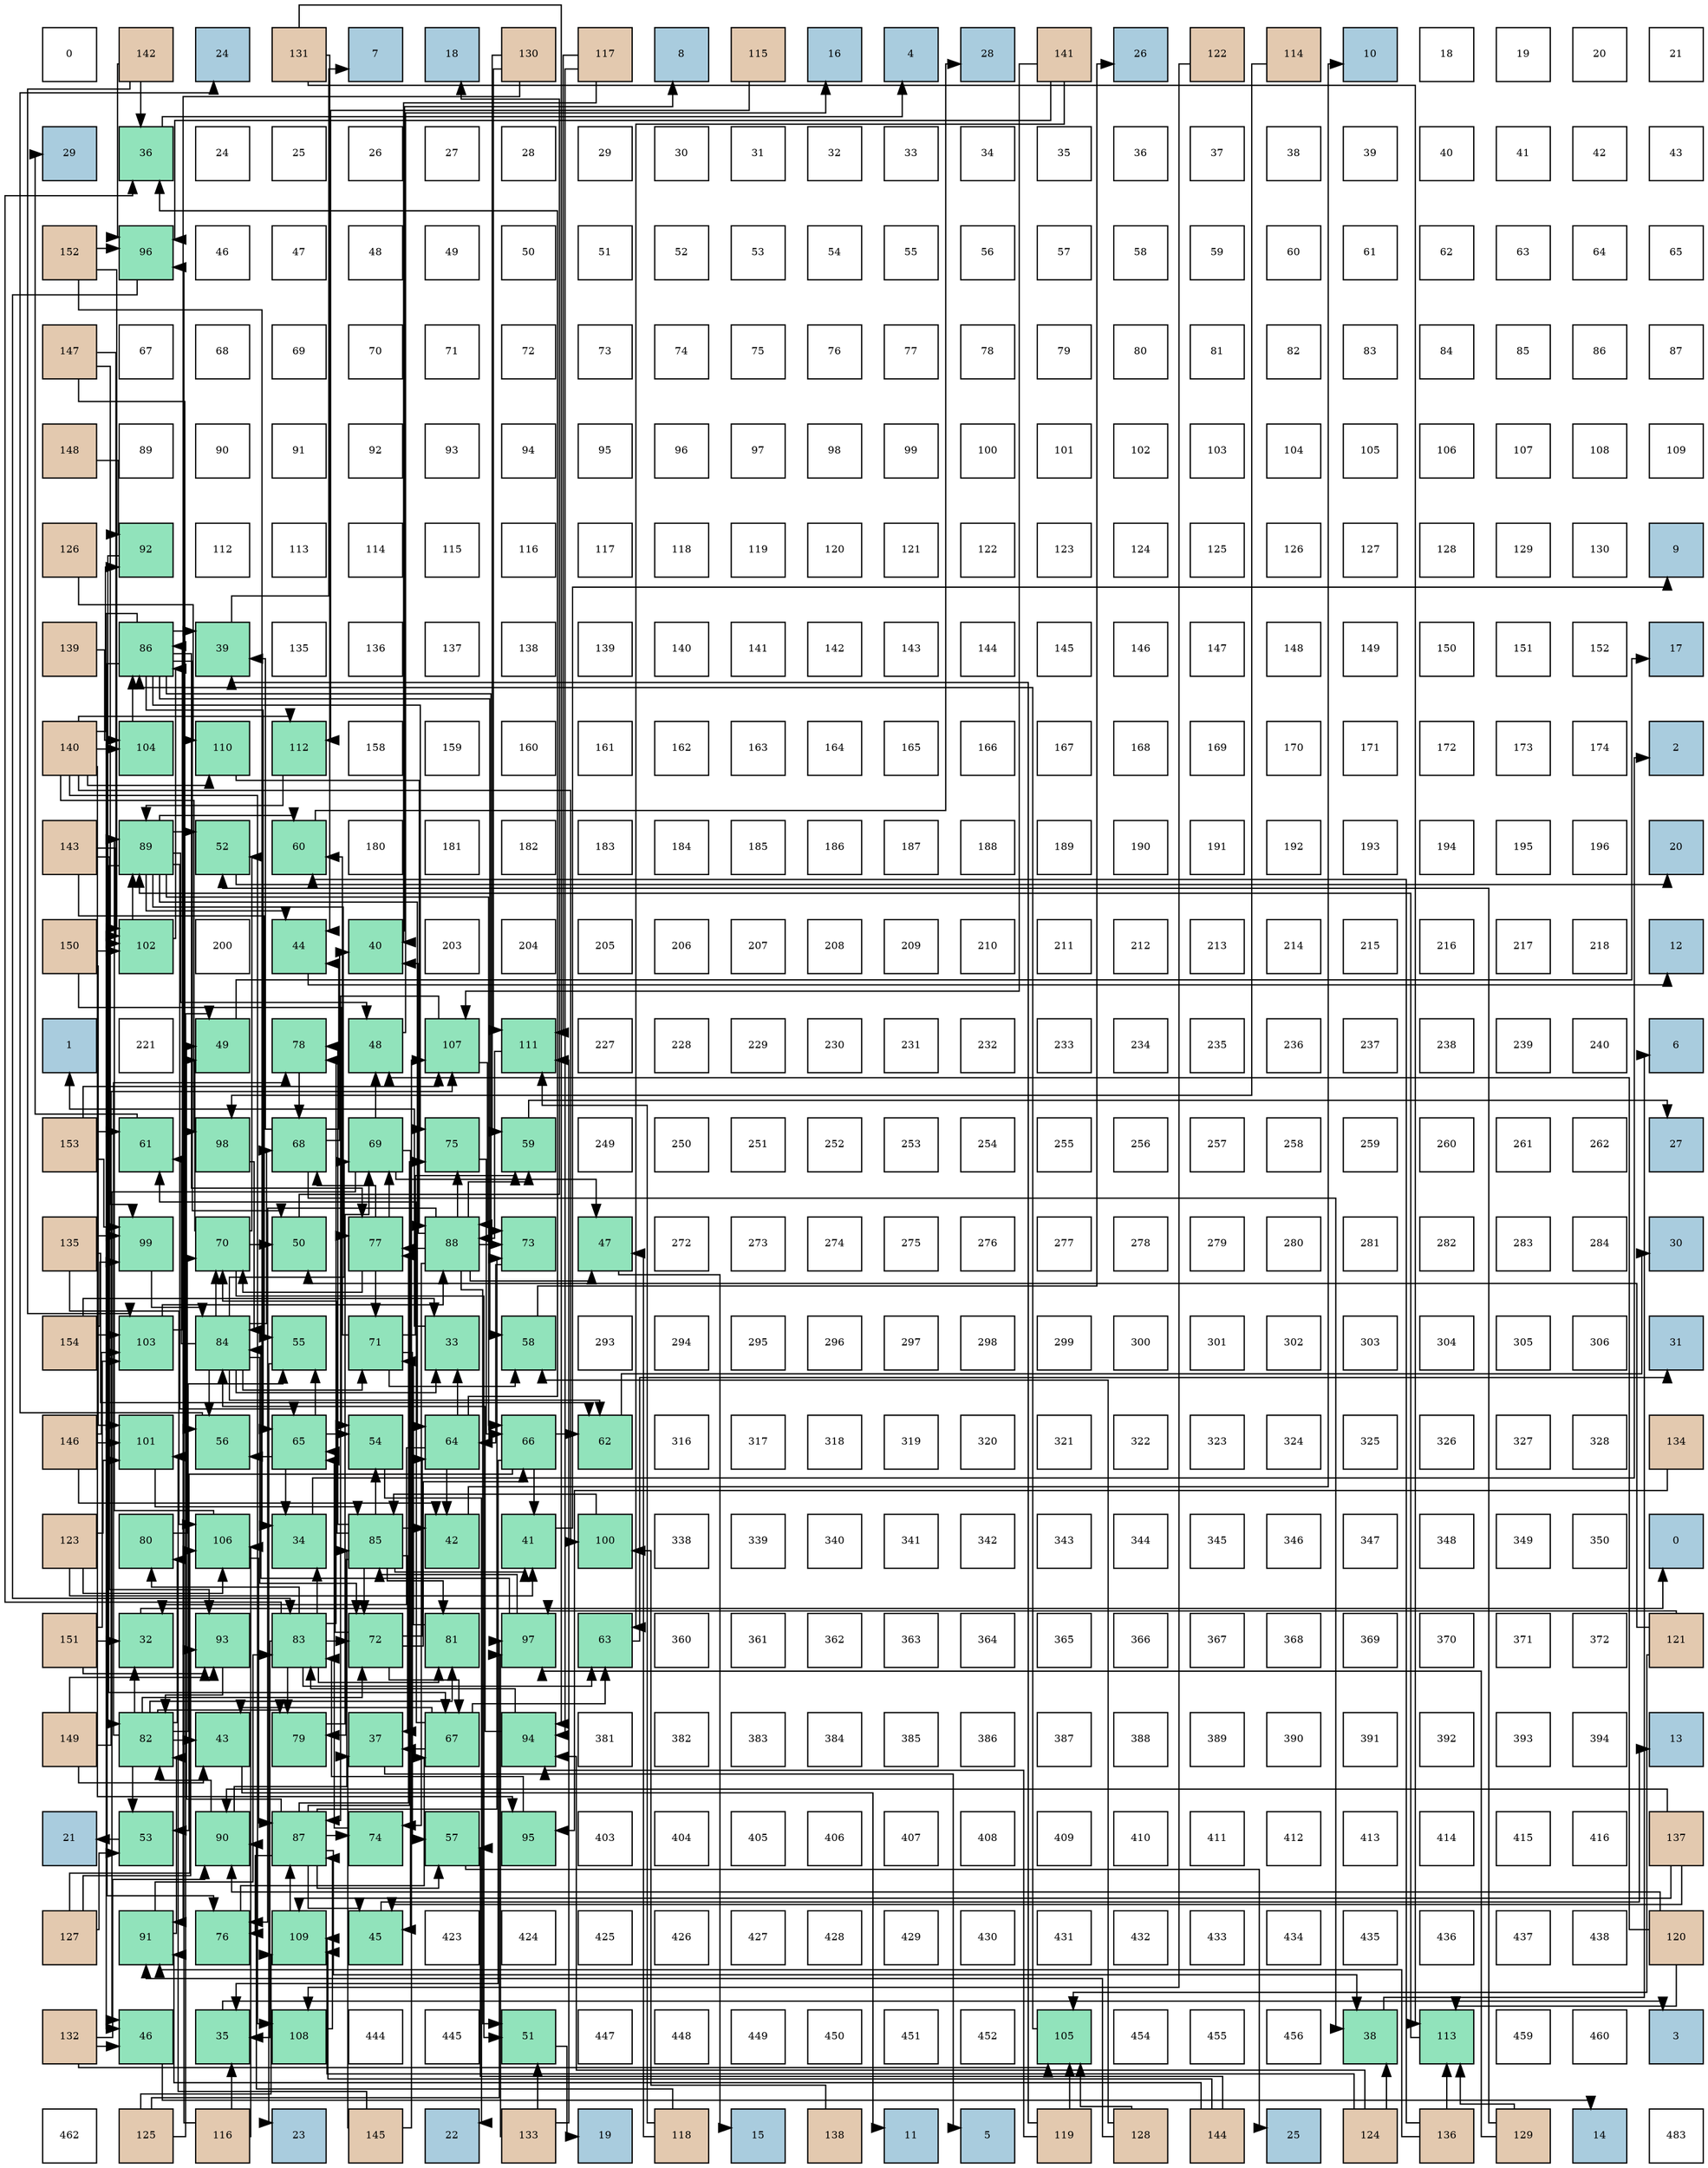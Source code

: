digraph layout{
 rankdir=TB;
 splines=ortho;
 node [style=filled shape=square fixedsize=true width=0.6];
0[label="0", fontsize=8, fillcolor="#ffffff"];
1[label="142", fontsize=8, fillcolor="#e3c9af"];
2[label="24", fontsize=8, fillcolor="#a9ccde"];
3[label="131", fontsize=8, fillcolor="#e3c9af"];
4[label="7", fontsize=8, fillcolor="#a9ccde"];
5[label="18", fontsize=8, fillcolor="#a9ccde"];
6[label="130", fontsize=8, fillcolor="#e3c9af"];
7[label="117", fontsize=8, fillcolor="#e3c9af"];
8[label="8", fontsize=8, fillcolor="#a9ccde"];
9[label="115", fontsize=8, fillcolor="#e3c9af"];
10[label="16", fontsize=8, fillcolor="#a9ccde"];
11[label="4", fontsize=8, fillcolor="#a9ccde"];
12[label="28", fontsize=8, fillcolor="#a9ccde"];
13[label="141", fontsize=8, fillcolor="#e3c9af"];
14[label="26", fontsize=8, fillcolor="#a9ccde"];
15[label="122", fontsize=8, fillcolor="#e3c9af"];
16[label="114", fontsize=8, fillcolor="#e3c9af"];
17[label="10", fontsize=8, fillcolor="#a9ccde"];
18[label="18", fontsize=8, fillcolor="#ffffff"];
19[label="19", fontsize=8, fillcolor="#ffffff"];
20[label="20", fontsize=8, fillcolor="#ffffff"];
21[label="21", fontsize=8, fillcolor="#ffffff"];
22[label="29", fontsize=8, fillcolor="#a9ccde"];
23[label="36", fontsize=8, fillcolor="#91e3bb"];
24[label="24", fontsize=8, fillcolor="#ffffff"];
25[label="25", fontsize=8, fillcolor="#ffffff"];
26[label="26", fontsize=8, fillcolor="#ffffff"];
27[label="27", fontsize=8, fillcolor="#ffffff"];
28[label="28", fontsize=8, fillcolor="#ffffff"];
29[label="29", fontsize=8, fillcolor="#ffffff"];
30[label="30", fontsize=8, fillcolor="#ffffff"];
31[label="31", fontsize=8, fillcolor="#ffffff"];
32[label="32", fontsize=8, fillcolor="#ffffff"];
33[label="33", fontsize=8, fillcolor="#ffffff"];
34[label="34", fontsize=8, fillcolor="#ffffff"];
35[label="35", fontsize=8, fillcolor="#ffffff"];
36[label="36", fontsize=8, fillcolor="#ffffff"];
37[label="37", fontsize=8, fillcolor="#ffffff"];
38[label="38", fontsize=8, fillcolor="#ffffff"];
39[label="39", fontsize=8, fillcolor="#ffffff"];
40[label="40", fontsize=8, fillcolor="#ffffff"];
41[label="41", fontsize=8, fillcolor="#ffffff"];
42[label="42", fontsize=8, fillcolor="#ffffff"];
43[label="43", fontsize=8, fillcolor="#ffffff"];
44[label="152", fontsize=8, fillcolor="#e3c9af"];
45[label="96", fontsize=8, fillcolor="#91e3bb"];
46[label="46", fontsize=8, fillcolor="#ffffff"];
47[label="47", fontsize=8, fillcolor="#ffffff"];
48[label="48", fontsize=8, fillcolor="#ffffff"];
49[label="49", fontsize=8, fillcolor="#ffffff"];
50[label="50", fontsize=8, fillcolor="#ffffff"];
51[label="51", fontsize=8, fillcolor="#ffffff"];
52[label="52", fontsize=8, fillcolor="#ffffff"];
53[label="53", fontsize=8, fillcolor="#ffffff"];
54[label="54", fontsize=8, fillcolor="#ffffff"];
55[label="55", fontsize=8, fillcolor="#ffffff"];
56[label="56", fontsize=8, fillcolor="#ffffff"];
57[label="57", fontsize=8, fillcolor="#ffffff"];
58[label="58", fontsize=8, fillcolor="#ffffff"];
59[label="59", fontsize=8, fillcolor="#ffffff"];
60[label="60", fontsize=8, fillcolor="#ffffff"];
61[label="61", fontsize=8, fillcolor="#ffffff"];
62[label="62", fontsize=8, fillcolor="#ffffff"];
63[label="63", fontsize=8, fillcolor="#ffffff"];
64[label="64", fontsize=8, fillcolor="#ffffff"];
65[label="65", fontsize=8, fillcolor="#ffffff"];
66[label="147", fontsize=8, fillcolor="#e3c9af"];
67[label="67", fontsize=8, fillcolor="#ffffff"];
68[label="68", fontsize=8, fillcolor="#ffffff"];
69[label="69", fontsize=8, fillcolor="#ffffff"];
70[label="70", fontsize=8, fillcolor="#ffffff"];
71[label="71", fontsize=8, fillcolor="#ffffff"];
72[label="72", fontsize=8, fillcolor="#ffffff"];
73[label="73", fontsize=8, fillcolor="#ffffff"];
74[label="74", fontsize=8, fillcolor="#ffffff"];
75[label="75", fontsize=8, fillcolor="#ffffff"];
76[label="76", fontsize=8, fillcolor="#ffffff"];
77[label="77", fontsize=8, fillcolor="#ffffff"];
78[label="78", fontsize=8, fillcolor="#ffffff"];
79[label="79", fontsize=8, fillcolor="#ffffff"];
80[label="80", fontsize=8, fillcolor="#ffffff"];
81[label="81", fontsize=8, fillcolor="#ffffff"];
82[label="82", fontsize=8, fillcolor="#ffffff"];
83[label="83", fontsize=8, fillcolor="#ffffff"];
84[label="84", fontsize=8, fillcolor="#ffffff"];
85[label="85", fontsize=8, fillcolor="#ffffff"];
86[label="86", fontsize=8, fillcolor="#ffffff"];
87[label="87", fontsize=8, fillcolor="#ffffff"];
88[label="148", fontsize=8, fillcolor="#e3c9af"];
89[label="89", fontsize=8, fillcolor="#ffffff"];
90[label="90", fontsize=8, fillcolor="#ffffff"];
91[label="91", fontsize=8, fillcolor="#ffffff"];
92[label="92", fontsize=8, fillcolor="#ffffff"];
93[label="93", fontsize=8, fillcolor="#ffffff"];
94[label="94", fontsize=8, fillcolor="#ffffff"];
95[label="95", fontsize=8, fillcolor="#ffffff"];
96[label="96", fontsize=8, fillcolor="#ffffff"];
97[label="97", fontsize=8, fillcolor="#ffffff"];
98[label="98", fontsize=8, fillcolor="#ffffff"];
99[label="99", fontsize=8, fillcolor="#ffffff"];
100[label="100", fontsize=8, fillcolor="#ffffff"];
101[label="101", fontsize=8, fillcolor="#ffffff"];
102[label="102", fontsize=8, fillcolor="#ffffff"];
103[label="103", fontsize=8, fillcolor="#ffffff"];
104[label="104", fontsize=8, fillcolor="#ffffff"];
105[label="105", fontsize=8, fillcolor="#ffffff"];
106[label="106", fontsize=8, fillcolor="#ffffff"];
107[label="107", fontsize=8, fillcolor="#ffffff"];
108[label="108", fontsize=8, fillcolor="#ffffff"];
109[label="109", fontsize=8, fillcolor="#ffffff"];
110[label="126", fontsize=8, fillcolor="#e3c9af"];
111[label="92", fontsize=8, fillcolor="#91e3bb"];
112[label="112", fontsize=8, fillcolor="#ffffff"];
113[label="113", fontsize=8, fillcolor="#ffffff"];
114[label="114", fontsize=8, fillcolor="#ffffff"];
115[label="115", fontsize=8, fillcolor="#ffffff"];
116[label="116", fontsize=8, fillcolor="#ffffff"];
117[label="117", fontsize=8, fillcolor="#ffffff"];
118[label="118", fontsize=8, fillcolor="#ffffff"];
119[label="119", fontsize=8, fillcolor="#ffffff"];
120[label="120", fontsize=8, fillcolor="#ffffff"];
121[label="121", fontsize=8, fillcolor="#ffffff"];
122[label="122", fontsize=8, fillcolor="#ffffff"];
123[label="123", fontsize=8, fillcolor="#ffffff"];
124[label="124", fontsize=8, fillcolor="#ffffff"];
125[label="125", fontsize=8, fillcolor="#ffffff"];
126[label="126", fontsize=8, fillcolor="#ffffff"];
127[label="127", fontsize=8, fillcolor="#ffffff"];
128[label="128", fontsize=8, fillcolor="#ffffff"];
129[label="129", fontsize=8, fillcolor="#ffffff"];
130[label="130", fontsize=8, fillcolor="#ffffff"];
131[label="9", fontsize=8, fillcolor="#a9ccde"];
132[label="139", fontsize=8, fillcolor="#e3c9af"];
133[label="86", fontsize=8, fillcolor="#91e3bb"];
134[label="39", fontsize=8, fillcolor="#91e3bb"];
135[label="135", fontsize=8, fillcolor="#ffffff"];
136[label="136", fontsize=8, fillcolor="#ffffff"];
137[label="137", fontsize=8, fillcolor="#ffffff"];
138[label="138", fontsize=8, fillcolor="#ffffff"];
139[label="139", fontsize=8, fillcolor="#ffffff"];
140[label="140", fontsize=8, fillcolor="#ffffff"];
141[label="141", fontsize=8, fillcolor="#ffffff"];
142[label="142", fontsize=8, fillcolor="#ffffff"];
143[label="143", fontsize=8, fillcolor="#ffffff"];
144[label="144", fontsize=8, fillcolor="#ffffff"];
145[label="145", fontsize=8, fillcolor="#ffffff"];
146[label="146", fontsize=8, fillcolor="#ffffff"];
147[label="147", fontsize=8, fillcolor="#ffffff"];
148[label="148", fontsize=8, fillcolor="#ffffff"];
149[label="149", fontsize=8, fillcolor="#ffffff"];
150[label="150", fontsize=8, fillcolor="#ffffff"];
151[label="151", fontsize=8, fillcolor="#ffffff"];
152[label="152", fontsize=8, fillcolor="#ffffff"];
153[label="17", fontsize=8, fillcolor="#a9ccde"];
154[label="140", fontsize=8, fillcolor="#e3c9af"];
155[label="104", fontsize=8, fillcolor="#91e3bb"];
156[label="110", fontsize=8, fillcolor="#91e3bb"];
157[label="112", fontsize=8, fillcolor="#91e3bb"];
158[label="158", fontsize=8, fillcolor="#ffffff"];
159[label="159", fontsize=8, fillcolor="#ffffff"];
160[label="160", fontsize=8, fillcolor="#ffffff"];
161[label="161", fontsize=8, fillcolor="#ffffff"];
162[label="162", fontsize=8, fillcolor="#ffffff"];
163[label="163", fontsize=8, fillcolor="#ffffff"];
164[label="164", fontsize=8, fillcolor="#ffffff"];
165[label="165", fontsize=8, fillcolor="#ffffff"];
166[label="166", fontsize=8, fillcolor="#ffffff"];
167[label="167", fontsize=8, fillcolor="#ffffff"];
168[label="168", fontsize=8, fillcolor="#ffffff"];
169[label="169", fontsize=8, fillcolor="#ffffff"];
170[label="170", fontsize=8, fillcolor="#ffffff"];
171[label="171", fontsize=8, fillcolor="#ffffff"];
172[label="172", fontsize=8, fillcolor="#ffffff"];
173[label="173", fontsize=8, fillcolor="#ffffff"];
174[label="174", fontsize=8, fillcolor="#ffffff"];
175[label="2", fontsize=8, fillcolor="#a9ccde"];
176[label="143", fontsize=8, fillcolor="#e3c9af"];
177[label="89", fontsize=8, fillcolor="#91e3bb"];
178[label="52", fontsize=8, fillcolor="#91e3bb"];
179[label="60", fontsize=8, fillcolor="#91e3bb"];
180[label="180", fontsize=8, fillcolor="#ffffff"];
181[label="181", fontsize=8, fillcolor="#ffffff"];
182[label="182", fontsize=8, fillcolor="#ffffff"];
183[label="183", fontsize=8, fillcolor="#ffffff"];
184[label="184", fontsize=8, fillcolor="#ffffff"];
185[label="185", fontsize=8, fillcolor="#ffffff"];
186[label="186", fontsize=8, fillcolor="#ffffff"];
187[label="187", fontsize=8, fillcolor="#ffffff"];
188[label="188", fontsize=8, fillcolor="#ffffff"];
189[label="189", fontsize=8, fillcolor="#ffffff"];
190[label="190", fontsize=8, fillcolor="#ffffff"];
191[label="191", fontsize=8, fillcolor="#ffffff"];
192[label="192", fontsize=8, fillcolor="#ffffff"];
193[label="193", fontsize=8, fillcolor="#ffffff"];
194[label="194", fontsize=8, fillcolor="#ffffff"];
195[label="195", fontsize=8, fillcolor="#ffffff"];
196[label="196", fontsize=8, fillcolor="#ffffff"];
197[label="20", fontsize=8, fillcolor="#a9ccde"];
198[label="150", fontsize=8, fillcolor="#e3c9af"];
199[label="102", fontsize=8, fillcolor="#91e3bb"];
200[label="200", fontsize=8, fillcolor="#ffffff"];
201[label="44", fontsize=8, fillcolor="#91e3bb"];
202[label="40", fontsize=8, fillcolor="#91e3bb"];
203[label="203", fontsize=8, fillcolor="#ffffff"];
204[label="204", fontsize=8, fillcolor="#ffffff"];
205[label="205", fontsize=8, fillcolor="#ffffff"];
206[label="206", fontsize=8, fillcolor="#ffffff"];
207[label="207", fontsize=8, fillcolor="#ffffff"];
208[label="208", fontsize=8, fillcolor="#ffffff"];
209[label="209", fontsize=8, fillcolor="#ffffff"];
210[label="210", fontsize=8, fillcolor="#ffffff"];
211[label="211", fontsize=8, fillcolor="#ffffff"];
212[label="212", fontsize=8, fillcolor="#ffffff"];
213[label="213", fontsize=8, fillcolor="#ffffff"];
214[label="214", fontsize=8, fillcolor="#ffffff"];
215[label="215", fontsize=8, fillcolor="#ffffff"];
216[label="216", fontsize=8, fillcolor="#ffffff"];
217[label="217", fontsize=8, fillcolor="#ffffff"];
218[label="218", fontsize=8, fillcolor="#ffffff"];
219[label="12", fontsize=8, fillcolor="#a9ccde"];
220[label="1", fontsize=8, fillcolor="#a9ccde"];
221[label="221", fontsize=8, fillcolor="#ffffff"];
222[label="49", fontsize=8, fillcolor="#91e3bb"];
223[label="78", fontsize=8, fillcolor="#91e3bb"];
224[label="48", fontsize=8, fillcolor="#91e3bb"];
225[label="107", fontsize=8, fillcolor="#91e3bb"];
226[label="111", fontsize=8, fillcolor="#91e3bb"];
227[label="227", fontsize=8, fillcolor="#ffffff"];
228[label="228", fontsize=8, fillcolor="#ffffff"];
229[label="229", fontsize=8, fillcolor="#ffffff"];
230[label="230", fontsize=8, fillcolor="#ffffff"];
231[label="231", fontsize=8, fillcolor="#ffffff"];
232[label="232", fontsize=8, fillcolor="#ffffff"];
233[label="233", fontsize=8, fillcolor="#ffffff"];
234[label="234", fontsize=8, fillcolor="#ffffff"];
235[label="235", fontsize=8, fillcolor="#ffffff"];
236[label="236", fontsize=8, fillcolor="#ffffff"];
237[label="237", fontsize=8, fillcolor="#ffffff"];
238[label="238", fontsize=8, fillcolor="#ffffff"];
239[label="239", fontsize=8, fillcolor="#ffffff"];
240[label="240", fontsize=8, fillcolor="#ffffff"];
241[label="6", fontsize=8, fillcolor="#a9ccde"];
242[label="153", fontsize=8, fillcolor="#e3c9af"];
243[label="61", fontsize=8, fillcolor="#91e3bb"];
244[label="98", fontsize=8, fillcolor="#91e3bb"];
245[label="68", fontsize=8, fillcolor="#91e3bb"];
246[label="69", fontsize=8, fillcolor="#91e3bb"];
247[label="75", fontsize=8, fillcolor="#91e3bb"];
248[label="59", fontsize=8, fillcolor="#91e3bb"];
249[label="249", fontsize=8, fillcolor="#ffffff"];
250[label="250", fontsize=8, fillcolor="#ffffff"];
251[label="251", fontsize=8, fillcolor="#ffffff"];
252[label="252", fontsize=8, fillcolor="#ffffff"];
253[label="253", fontsize=8, fillcolor="#ffffff"];
254[label="254", fontsize=8, fillcolor="#ffffff"];
255[label="255", fontsize=8, fillcolor="#ffffff"];
256[label="256", fontsize=8, fillcolor="#ffffff"];
257[label="257", fontsize=8, fillcolor="#ffffff"];
258[label="258", fontsize=8, fillcolor="#ffffff"];
259[label="259", fontsize=8, fillcolor="#ffffff"];
260[label="260", fontsize=8, fillcolor="#ffffff"];
261[label="261", fontsize=8, fillcolor="#ffffff"];
262[label="262", fontsize=8, fillcolor="#ffffff"];
263[label="27", fontsize=8, fillcolor="#a9ccde"];
264[label="135", fontsize=8, fillcolor="#e3c9af"];
265[label="99", fontsize=8, fillcolor="#91e3bb"];
266[label="70", fontsize=8, fillcolor="#91e3bb"];
267[label="50", fontsize=8, fillcolor="#91e3bb"];
268[label="77", fontsize=8, fillcolor="#91e3bb"];
269[label="88", fontsize=8, fillcolor="#91e3bb"];
270[label="73", fontsize=8, fillcolor="#91e3bb"];
271[label="47", fontsize=8, fillcolor="#91e3bb"];
272[label="272", fontsize=8, fillcolor="#ffffff"];
273[label="273", fontsize=8, fillcolor="#ffffff"];
274[label="274", fontsize=8, fillcolor="#ffffff"];
275[label="275", fontsize=8, fillcolor="#ffffff"];
276[label="276", fontsize=8, fillcolor="#ffffff"];
277[label="277", fontsize=8, fillcolor="#ffffff"];
278[label="278", fontsize=8, fillcolor="#ffffff"];
279[label="279", fontsize=8, fillcolor="#ffffff"];
280[label="280", fontsize=8, fillcolor="#ffffff"];
281[label="281", fontsize=8, fillcolor="#ffffff"];
282[label="282", fontsize=8, fillcolor="#ffffff"];
283[label="283", fontsize=8, fillcolor="#ffffff"];
284[label="284", fontsize=8, fillcolor="#ffffff"];
285[label="30", fontsize=8, fillcolor="#a9ccde"];
286[label="154", fontsize=8, fillcolor="#e3c9af"];
287[label="103", fontsize=8, fillcolor="#91e3bb"];
288[label="84", fontsize=8, fillcolor="#91e3bb"];
289[label="55", fontsize=8, fillcolor="#91e3bb"];
290[label="71", fontsize=8, fillcolor="#91e3bb"];
291[label="33", fontsize=8, fillcolor="#91e3bb"];
292[label="58", fontsize=8, fillcolor="#91e3bb"];
293[label="293", fontsize=8, fillcolor="#ffffff"];
294[label="294", fontsize=8, fillcolor="#ffffff"];
295[label="295", fontsize=8, fillcolor="#ffffff"];
296[label="296", fontsize=8, fillcolor="#ffffff"];
297[label="297", fontsize=8, fillcolor="#ffffff"];
298[label="298", fontsize=8, fillcolor="#ffffff"];
299[label="299", fontsize=8, fillcolor="#ffffff"];
300[label="300", fontsize=8, fillcolor="#ffffff"];
301[label="301", fontsize=8, fillcolor="#ffffff"];
302[label="302", fontsize=8, fillcolor="#ffffff"];
303[label="303", fontsize=8, fillcolor="#ffffff"];
304[label="304", fontsize=8, fillcolor="#ffffff"];
305[label="305", fontsize=8, fillcolor="#ffffff"];
306[label="306", fontsize=8, fillcolor="#ffffff"];
307[label="31", fontsize=8, fillcolor="#a9ccde"];
308[label="146", fontsize=8, fillcolor="#e3c9af"];
309[label="101", fontsize=8, fillcolor="#91e3bb"];
310[label="56", fontsize=8, fillcolor="#91e3bb"];
311[label="65", fontsize=8, fillcolor="#91e3bb"];
312[label="54", fontsize=8, fillcolor="#91e3bb"];
313[label="64", fontsize=8, fillcolor="#91e3bb"];
314[label="66", fontsize=8, fillcolor="#91e3bb"];
315[label="62", fontsize=8, fillcolor="#91e3bb"];
316[label="316", fontsize=8, fillcolor="#ffffff"];
317[label="317", fontsize=8, fillcolor="#ffffff"];
318[label="318", fontsize=8, fillcolor="#ffffff"];
319[label="319", fontsize=8, fillcolor="#ffffff"];
320[label="320", fontsize=8, fillcolor="#ffffff"];
321[label="321", fontsize=8, fillcolor="#ffffff"];
322[label="322", fontsize=8, fillcolor="#ffffff"];
323[label="323", fontsize=8, fillcolor="#ffffff"];
324[label="324", fontsize=8, fillcolor="#ffffff"];
325[label="325", fontsize=8, fillcolor="#ffffff"];
326[label="326", fontsize=8, fillcolor="#ffffff"];
327[label="327", fontsize=8, fillcolor="#ffffff"];
328[label="328", fontsize=8, fillcolor="#ffffff"];
329[label="134", fontsize=8, fillcolor="#e3c9af"];
330[label="123", fontsize=8, fillcolor="#e3c9af"];
331[label="80", fontsize=8, fillcolor="#91e3bb"];
332[label="106", fontsize=8, fillcolor="#91e3bb"];
333[label="34", fontsize=8, fillcolor="#91e3bb"];
334[label="85", fontsize=8, fillcolor="#91e3bb"];
335[label="42", fontsize=8, fillcolor="#91e3bb"];
336[label="41", fontsize=8, fillcolor="#91e3bb"];
337[label="100", fontsize=8, fillcolor="#91e3bb"];
338[label="338", fontsize=8, fillcolor="#ffffff"];
339[label="339", fontsize=8, fillcolor="#ffffff"];
340[label="340", fontsize=8, fillcolor="#ffffff"];
341[label="341", fontsize=8, fillcolor="#ffffff"];
342[label="342", fontsize=8, fillcolor="#ffffff"];
343[label="343", fontsize=8, fillcolor="#ffffff"];
344[label="344", fontsize=8, fillcolor="#ffffff"];
345[label="345", fontsize=8, fillcolor="#ffffff"];
346[label="346", fontsize=8, fillcolor="#ffffff"];
347[label="347", fontsize=8, fillcolor="#ffffff"];
348[label="348", fontsize=8, fillcolor="#ffffff"];
349[label="349", fontsize=8, fillcolor="#ffffff"];
350[label="350", fontsize=8, fillcolor="#ffffff"];
351[label="0", fontsize=8, fillcolor="#a9ccde"];
352[label="151", fontsize=8, fillcolor="#e3c9af"];
353[label="32", fontsize=8, fillcolor="#91e3bb"];
354[label="93", fontsize=8, fillcolor="#91e3bb"];
355[label="83", fontsize=8, fillcolor="#91e3bb"];
356[label="72", fontsize=8, fillcolor="#91e3bb"];
357[label="81", fontsize=8, fillcolor="#91e3bb"];
358[label="97", fontsize=8, fillcolor="#91e3bb"];
359[label="63", fontsize=8, fillcolor="#91e3bb"];
360[label="360", fontsize=8, fillcolor="#ffffff"];
361[label="361", fontsize=8, fillcolor="#ffffff"];
362[label="362", fontsize=8, fillcolor="#ffffff"];
363[label="363", fontsize=8, fillcolor="#ffffff"];
364[label="364", fontsize=8, fillcolor="#ffffff"];
365[label="365", fontsize=8, fillcolor="#ffffff"];
366[label="366", fontsize=8, fillcolor="#ffffff"];
367[label="367", fontsize=8, fillcolor="#ffffff"];
368[label="368", fontsize=8, fillcolor="#ffffff"];
369[label="369", fontsize=8, fillcolor="#ffffff"];
370[label="370", fontsize=8, fillcolor="#ffffff"];
371[label="371", fontsize=8, fillcolor="#ffffff"];
372[label="372", fontsize=8, fillcolor="#ffffff"];
373[label="121", fontsize=8, fillcolor="#e3c9af"];
374[label="149", fontsize=8, fillcolor="#e3c9af"];
375[label="82", fontsize=8, fillcolor="#91e3bb"];
376[label="43", fontsize=8, fillcolor="#91e3bb"];
377[label="79", fontsize=8, fillcolor="#91e3bb"];
378[label="37", fontsize=8, fillcolor="#91e3bb"];
379[label="67", fontsize=8, fillcolor="#91e3bb"];
380[label="94", fontsize=8, fillcolor="#91e3bb"];
381[label="381", fontsize=8, fillcolor="#ffffff"];
382[label="382", fontsize=8, fillcolor="#ffffff"];
383[label="383", fontsize=8, fillcolor="#ffffff"];
384[label="384", fontsize=8, fillcolor="#ffffff"];
385[label="385", fontsize=8, fillcolor="#ffffff"];
386[label="386", fontsize=8, fillcolor="#ffffff"];
387[label="387", fontsize=8, fillcolor="#ffffff"];
388[label="388", fontsize=8, fillcolor="#ffffff"];
389[label="389", fontsize=8, fillcolor="#ffffff"];
390[label="390", fontsize=8, fillcolor="#ffffff"];
391[label="391", fontsize=8, fillcolor="#ffffff"];
392[label="392", fontsize=8, fillcolor="#ffffff"];
393[label="393", fontsize=8, fillcolor="#ffffff"];
394[label="394", fontsize=8, fillcolor="#ffffff"];
395[label="13", fontsize=8, fillcolor="#a9ccde"];
396[label="21", fontsize=8, fillcolor="#a9ccde"];
397[label="53", fontsize=8, fillcolor="#91e3bb"];
398[label="90", fontsize=8, fillcolor="#91e3bb"];
399[label="87", fontsize=8, fillcolor="#91e3bb"];
400[label="74", fontsize=8, fillcolor="#91e3bb"];
401[label="57", fontsize=8, fillcolor="#91e3bb"];
402[label="95", fontsize=8, fillcolor="#91e3bb"];
403[label="403", fontsize=8, fillcolor="#ffffff"];
404[label="404", fontsize=8, fillcolor="#ffffff"];
405[label="405", fontsize=8, fillcolor="#ffffff"];
406[label="406", fontsize=8, fillcolor="#ffffff"];
407[label="407", fontsize=8, fillcolor="#ffffff"];
408[label="408", fontsize=8, fillcolor="#ffffff"];
409[label="409", fontsize=8, fillcolor="#ffffff"];
410[label="410", fontsize=8, fillcolor="#ffffff"];
411[label="411", fontsize=8, fillcolor="#ffffff"];
412[label="412", fontsize=8, fillcolor="#ffffff"];
413[label="413", fontsize=8, fillcolor="#ffffff"];
414[label="414", fontsize=8, fillcolor="#ffffff"];
415[label="415", fontsize=8, fillcolor="#ffffff"];
416[label="416", fontsize=8, fillcolor="#ffffff"];
417[label="137", fontsize=8, fillcolor="#e3c9af"];
418[label="127", fontsize=8, fillcolor="#e3c9af"];
419[label="91", fontsize=8, fillcolor="#91e3bb"];
420[label="76", fontsize=8, fillcolor="#91e3bb"];
421[label="109", fontsize=8, fillcolor="#91e3bb"];
422[label="45", fontsize=8, fillcolor="#91e3bb"];
423[label="423", fontsize=8, fillcolor="#ffffff"];
424[label="424", fontsize=8, fillcolor="#ffffff"];
425[label="425", fontsize=8, fillcolor="#ffffff"];
426[label="426", fontsize=8, fillcolor="#ffffff"];
427[label="427", fontsize=8, fillcolor="#ffffff"];
428[label="428", fontsize=8, fillcolor="#ffffff"];
429[label="429", fontsize=8, fillcolor="#ffffff"];
430[label="430", fontsize=8, fillcolor="#ffffff"];
431[label="431", fontsize=8, fillcolor="#ffffff"];
432[label="432", fontsize=8, fillcolor="#ffffff"];
433[label="433", fontsize=8, fillcolor="#ffffff"];
434[label="434", fontsize=8, fillcolor="#ffffff"];
435[label="435", fontsize=8, fillcolor="#ffffff"];
436[label="436", fontsize=8, fillcolor="#ffffff"];
437[label="437", fontsize=8, fillcolor="#ffffff"];
438[label="438", fontsize=8, fillcolor="#ffffff"];
439[label="120", fontsize=8, fillcolor="#e3c9af"];
440[label="132", fontsize=8, fillcolor="#e3c9af"];
441[label="46", fontsize=8, fillcolor="#91e3bb"];
442[label="35", fontsize=8, fillcolor="#91e3bb"];
443[label="108", fontsize=8, fillcolor="#91e3bb"];
444[label="444", fontsize=8, fillcolor="#ffffff"];
445[label="445", fontsize=8, fillcolor="#ffffff"];
446[label="51", fontsize=8, fillcolor="#91e3bb"];
447[label="447", fontsize=8, fillcolor="#ffffff"];
448[label="448", fontsize=8, fillcolor="#ffffff"];
449[label="449", fontsize=8, fillcolor="#ffffff"];
450[label="450", fontsize=8, fillcolor="#ffffff"];
451[label="451", fontsize=8, fillcolor="#ffffff"];
452[label="452", fontsize=8, fillcolor="#ffffff"];
453[label="105", fontsize=8, fillcolor="#91e3bb"];
454[label="454", fontsize=8, fillcolor="#ffffff"];
455[label="455", fontsize=8, fillcolor="#ffffff"];
456[label="456", fontsize=8, fillcolor="#ffffff"];
457[label="38", fontsize=8, fillcolor="#91e3bb"];
458[label="113", fontsize=8, fillcolor="#91e3bb"];
459[label="459", fontsize=8, fillcolor="#ffffff"];
460[label="460", fontsize=8, fillcolor="#ffffff"];
461[label="3", fontsize=8, fillcolor="#a9ccde"];
462[label="462", fontsize=8, fillcolor="#ffffff"];
463[label="125", fontsize=8, fillcolor="#e3c9af"];
464[label="116", fontsize=8, fillcolor="#e3c9af"];
465[label="23", fontsize=8, fillcolor="#a9ccde"];
466[label="145", fontsize=8, fillcolor="#e3c9af"];
467[label="22", fontsize=8, fillcolor="#a9ccde"];
468[label="133", fontsize=8, fillcolor="#e3c9af"];
469[label="19", fontsize=8, fillcolor="#a9ccde"];
470[label="118", fontsize=8, fillcolor="#e3c9af"];
471[label="15", fontsize=8, fillcolor="#a9ccde"];
472[label="138", fontsize=8, fillcolor="#e3c9af"];
473[label="11", fontsize=8, fillcolor="#a9ccde"];
474[label="5", fontsize=8, fillcolor="#a9ccde"];
475[label="119", fontsize=8, fillcolor="#e3c9af"];
476[label="128", fontsize=8, fillcolor="#e3c9af"];
477[label="144", fontsize=8, fillcolor="#e3c9af"];
478[label="25", fontsize=8, fillcolor="#a9ccde"];
479[label="124", fontsize=8, fillcolor="#e3c9af"];
480[label="136", fontsize=8, fillcolor="#e3c9af"];
481[label="129", fontsize=8, fillcolor="#e3c9af"];
482[label="14", fontsize=8, fillcolor="#a9ccde"];
483[label="483", fontsize=8, fillcolor="#ffffff"];
edge [constraint=false, style=vis];353 -> 351;
291 -> 220;
333 -> 175;
442 -> 461;
23 -> 11;
378 -> 474;
457 -> 241;
134 -> 4;
202 -> 8;
336 -> 131;
335 -> 17;
376 -> 473;
201 -> 219;
422 -> 395;
441 -> 482;
271 -> 471;
224 -> 10;
222 -> 153;
267 -> 5;
446 -> 469;
178 -> 197;
397 -> 396;
312 -> 467;
289 -> 465;
310 -> 2;
401 -> 478;
292 -> 14;
248 -> 263;
179 -> 12;
243 -> 22;
315 -> 285;
359 -> 307;
313 -> 353;
313 -> 291;
313 -> 23;
313 -> 335;
311 -> 333;
311 -> 312;
311 -> 289;
311 -> 310;
314 -> 442;
314 -> 336;
314 -> 397;
314 -> 315;
379 -> 378;
379 -> 376;
379 -> 243;
379 -> 359;
245 -> 457;
245 -> 134;
245 -> 202;
245 -> 201;
246 -> 422;
246 -> 441;
246 -> 271;
246 -> 224;
266 -> 222;
266 -> 267;
266 -> 446;
266 -> 178;
290 -> 401;
290 -> 292;
290 -> 248;
290 -> 179;
356 -> 313;
356 -> 311;
356 -> 314;
356 -> 379;
270 -> 313;
400 -> 311;
247 -> 314;
420 -> 379;
268 -> 245;
268 -> 246;
268 -> 266;
268 -> 290;
223 -> 245;
377 -> 246;
331 -> 266;
357 -> 290;
375 -> 353;
375 -> 376;
375 -> 397;
375 -> 289;
375 -> 356;
375 -> 223;
375 -> 377;
375 -> 331;
375 -> 357;
355 -> 333;
355 -> 442;
355 -> 23;
355 -> 359;
355 -> 356;
355 -> 223;
355 -> 377;
355 -> 331;
355 -> 357;
288 -> 291;
288 -> 310;
288 -> 243;
288 -> 315;
288 -> 245;
288 -> 246;
288 -> 266;
288 -> 290;
288 -> 356;
334 -> 378;
334 -> 336;
334 -> 335;
334 -> 312;
334 -> 266;
334 -> 356;
334 -> 223;
334 -> 377;
334 -> 357;
133 -> 134;
133 -> 441;
133 -> 267;
133 -> 292;
133 -> 311;
133 -> 270;
133 -> 247;
133 -> 420;
133 -> 268;
399 -> 457;
399 -> 422;
399 -> 222;
399 -> 401;
399 -> 270;
399 -> 400;
399 -> 247;
399 -> 420;
399 -> 268;
269 -> 202;
269 -> 271;
269 -> 446;
269 -> 248;
269 -> 270;
269 -> 400;
269 -> 247;
269 -> 420;
269 -> 268;
177 -> 201;
177 -> 224;
177 -> 178;
177 -> 179;
177 -> 313;
177 -> 311;
177 -> 314;
177 -> 379;
177 -> 268;
398 -> 375;
398 -> 334;
419 -> 375;
419 -> 355;
111 -> 375;
354 -> 375;
380 -> 355;
380 -> 288;
402 -> 355;
45 -> 355;
358 -> 288;
358 -> 334;
244 -> 288;
265 -> 288;
337 -> 334;
309 -> 334;
199 -> 133;
199 -> 177;
287 -> 133;
287 -> 269;
155 -> 133;
453 -> 133;
332 -> 399;
332 -> 177;
225 -> 399;
225 -> 269;
443 -> 399;
421 -> 399;
156 -> 269;
226 -> 269;
157 -> 177;
458 -> 177;
16 -> 244;
9 -> 157;
464 -> 442;
464 -> 45;
464 -> 332;
7 -> 202;
7 -> 380;
7 -> 226;
470 -> 271;
470 -> 398;
470 -> 226;
475 -> 134;
475 -> 380;
475 -> 453;
439 -> 224;
439 -> 398;
439 -> 458;
373 -> 267;
373 -> 358;
373 -> 453;
15 -> 443;
330 -> 336;
330 -> 309;
330 -> 332;
479 -> 457;
479 -> 380;
479 -> 421;
463 -> 222;
463 -> 358;
463 -> 421;
110 -> 156;
418 -> 397;
418 -> 354;
418 -> 332;
476 -> 292;
476 -> 419;
476 -> 453;
481 -> 178;
481 -> 358;
481 -> 458;
6 -> 248;
6 -> 419;
6 -> 226;
3 -> 201;
3 -> 380;
3 -> 458;
440 -> 441;
440 -> 398;
440 -> 453;
468 -> 446;
468 -> 358;
468 -> 226;
329 -> 402;
264 -> 315;
264 -> 265;
264 -> 332;
480 -> 179;
480 -> 419;
480 -> 458;
417 -> 422;
417 -> 398;
417 -> 421;
472 -> 337;
132 -> 155;
154 -> 111;
154 -> 402;
154 -> 244;
154 -> 337;
154 -> 155;
154 -> 443;
154 -> 156;
154 -> 157;
13 -> 359;
13 -> 45;
13 -> 225;
1 -> 23;
1 -> 45;
1 -> 287;
176 -> 289;
176 -> 354;
176 -> 199;
477 -> 401;
477 -> 419;
477 -> 421;
466 -> 378;
466 -> 309;
466 -> 225;
308 -> 335;
308 -> 309;
308 -> 287;
66 -> 310;
66 -> 265;
66 -> 199;
88 -> 111;
374 -> 376;
374 -> 354;
374 -> 225;
198 -> 312;
198 -> 309;
198 -> 199;
352 -> 353;
352 -> 354;
352 -> 287;
44 -> 333;
44 -> 45;
44 -> 199;
242 -> 243;
242 -> 265;
242 -> 225;
286 -> 291;
286 -> 265;
286 -> 287;
edge [constraint=true, style=invis];
0 -> 22 -> 44 -> 66 -> 88 -> 110 -> 132 -> 154 -> 176 -> 198 -> 220 -> 242 -> 264 -> 286 -> 308 -> 330 -> 352 -> 374 -> 396 -> 418 -> 440 -> 462;
1 -> 23 -> 45 -> 67 -> 89 -> 111 -> 133 -> 155 -> 177 -> 199 -> 221 -> 243 -> 265 -> 287 -> 309 -> 331 -> 353 -> 375 -> 397 -> 419 -> 441 -> 463;
2 -> 24 -> 46 -> 68 -> 90 -> 112 -> 134 -> 156 -> 178 -> 200 -> 222 -> 244 -> 266 -> 288 -> 310 -> 332 -> 354 -> 376 -> 398 -> 420 -> 442 -> 464;
3 -> 25 -> 47 -> 69 -> 91 -> 113 -> 135 -> 157 -> 179 -> 201 -> 223 -> 245 -> 267 -> 289 -> 311 -> 333 -> 355 -> 377 -> 399 -> 421 -> 443 -> 465;
4 -> 26 -> 48 -> 70 -> 92 -> 114 -> 136 -> 158 -> 180 -> 202 -> 224 -> 246 -> 268 -> 290 -> 312 -> 334 -> 356 -> 378 -> 400 -> 422 -> 444 -> 466;
5 -> 27 -> 49 -> 71 -> 93 -> 115 -> 137 -> 159 -> 181 -> 203 -> 225 -> 247 -> 269 -> 291 -> 313 -> 335 -> 357 -> 379 -> 401 -> 423 -> 445 -> 467;
6 -> 28 -> 50 -> 72 -> 94 -> 116 -> 138 -> 160 -> 182 -> 204 -> 226 -> 248 -> 270 -> 292 -> 314 -> 336 -> 358 -> 380 -> 402 -> 424 -> 446 -> 468;
7 -> 29 -> 51 -> 73 -> 95 -> 117 -> 139 -> 161 -> 183 -> 205 -> 227 -> 249 -> 271 -> 293 -> 315 -> 337 -> 359 -> 381 -> 403 -> 425 -> 447 -> 469;
8 -> 30 -> 52 -> 74 -> 96 -> 118 -> 140 -> 162 -> 184 -> 206 -> 228 -> 250 -> 272 -> 294 -> 316 -> 338 -> 360 -> 382 -> 404 -> 426 -> 448 -> 470;
9 -> 31 -> 53 -> 75 -> 97 -> 119 -> 141 -> 163 -> 185 -> 207 -> 229 -> 251 -> 273 -> 295 -> 317 -> 339 -> 361 -> 383 -> 405 -> 427 -> 449 -> 471;
10 -> 32 -> 54 -> 76 -> 98 -> 120 -> 142 -> 164 -> 186 -> 208 -> 230 -> 252 -> 274 -> 296 -> 318 -> 340 -> 362 -> 384 -> 406 -> 428 -> 450 -> 472;
11 -> 33 -> 55 -> 77 -> 99 -> 121 -> 143 -> 165 -> 187 -> 209 -> 231 -> 253 -> 275 -> 297 -> 319 -> 341 -> 363 -> 385 -> 407 -> 429 -> 451 -> 473;
12 -> 34 -> 56 -> 78 -> 100 -> 122 -> 144 -> 166 -> 188 -> 210 -> 232 -> 254 -> 276 -> 298 -> 320 -> 342 -> 364 -> 386 -> 408 -> 430 -> 452 -> 474;
13 -> 35 -> 57 -> 79 -> 101 -> 123 -> 145 -> 167 -> 189 -> 211 -> 233 -> 255 -> 277 -> 299 -> 321 -> 343 -> 365 -> 387 -> 409 -> 431 -> 453 -> 475;
14 -> 36 -> 58 -> 80 -> 102 -> 124 -> 146 -> 168 -> 190 -> 212 -> 234 -> 256 -> 278 -> 300 -> 322 -> 344 -> 366 -> 388 -> 410 -> 432 -> 454 -> 476;
15 -> 37 -> 59 -> 81 -> 103 -> 125 -> 147 -> 169 -> 191 -> 213 -> 235 -> 257 -> 279 -> 301 -> 323 -> 345 -> 367 -> 389 -> 411 -> 433 -> 455 -> 477;
16 -> 38 -> 60 -> 82 -> 104 -> 126 -> 148 -> 170 -> 192 -> 214 -> 236 -> 258 -> 280 -> 302 -> 324 -> 346 -> 368 -> 390 -> 412 -> 434 -> 456 -> 478;
17 -> 39 -> 61 -> 83 -> 105 -> 127 -> 149 -> 171 -> 193 -> 215 -> 237 -> 259 -> 281 -> 303 -> 325 -> 347 -> 369 -> 391 -> 413 -> 435 -> 457 -> 479;
18 -> 40 -> 62 -> 84 -> 106 -> 128 -> 150 -> 172 -> 194 -> 216 -> 238 -> 260 -> 282 -> 304 -> 326 -> 348 -> 370 -> 392 -> 414 -> 436 -> 458 -> 480;
19 -> 41 -> 63 -> 85 -> 107 -> 129 -> 151 -> 173 -> 195 -> 217 -> 239 -> 261 -> 283 -> 305 -> 327 -> 349 -> 371 -> 393 -> 415 -> 437 -> 459 -> 481;
20 -> 42 -> 64 -> 86 -> 108 -> 130 -> 152 -> 174 -> 196 -> 218 -> 240 -> 262 -> 284 -> 306 -> 328 -> 350 -> 372 -> 394 -> 416 -> 438 -> 460 -> 482;
21 -> 43 -> 65 -> 87 -> 109 -> 131 -> 153 -> 175 -> 197 -> 219 -> 241 -> 263 -> 285 -> 307 -> 329 -> 351 -> 373 -> 395 -> 417 -> 439 -> 461 -> 483;
rank = same {0 -> 1 -> 2 -> 3 -> 4 -> 5 -> 6 -> 7 -> 8 -> 9 -> 10 -> 11 -> 12 -> 13 -> 14 -> 15 -> 16 -> 17 -> 18 -> 19 -> 20 -> 21};
rank = same {22 -> 23 -> 24 -> 25 -> 26 -> 27 -> 28 -> 29 -> 30 -> 31 -> 32 -> 33 -> 34 -> 35 -> 36 -> 37 -> 38 -> 39 -> 40 -> 41 -> 42 -> 43};
rank = same {44 -> 45 -> 46 -> 47 -> 48 -> 49 -> 50 -> 51 -> 52 -> 53 -> 54 -> 55 -> 56 -> 57 -> 58 -> 59 -> 60 -> 61 -> 62 -> 63 -> 64 -> 65};
rank = same {66 -> 67 -> 68 -> 69 -> 70 -> 71 -> 72 -> 73 -> 74 -> 75 -> 76 -> 77 -> 78 -> 79 -> 80 -> 81 -> 82 -> 83 -> 84 -> 85 -> 86 -> 87};
rank = same {88 -> 89 -> 90 -> 91 -> 92 -> 93 -> 94 -> 95 -> 96 -> 97 -> 98 -> 99 -> 100 -> 101 -> 102 -> 103 -> 104 -> 105 -> 106 -> 107 -> 108 -> 109};
rank = same {110 -> 111 -> 112 -> 113 -> 114 -> 115 -> 116 -> 117 -> 118 -> 119 -> 120 -> 121 -> 122 -> 123 -> 124 -> 125 -> 126 -> 127 -> 128 -> 129 -> 130 -> 131};
rank = same {132 -> 133 -> 134 -> 135 -> 136 -> 137 -> 138 -> 139 -> 140 -> 141 -> 142 -> 143 -> 144 -> 145 -> 146 -> 147 -> 148 -> 149 -> 150 -> 151 -> 152 -> 153};
rank = same {154 -> 155 -> 156 -> 157 -> 158 -> 159 -> 160 -> 161 -> 162 -> 163 -> 164 -> 165 -> 166 -> 167 -> 168 -> 169 -> 170 -> 171 -> 172 -> 173 -> 174 -> 175};
rank = same {176 -> 177 -> 178 -> 179 -> 180 -> 181 -> 182 -> 183 -> 184 -> 185 -> 186 -> 187 -> 188 -> 189 -> 190 -> 191 -> 192 -> 193 -> 194 -> 195 -> 196 -> 197};
rank = same {198 -> 199 -> 200 -> 201 -> 202 -> 203 -> 204 -> 205 -> 206 -> 207 -> 208 -> 209 -> 210 -> 211 -> 212 -> 213 -> 214 -> 215 -> 216 -> 217 -> 218 -> 219};
rank = same {220 -> 221 -> 222 -> 223 -> 224 -> 225 -> 226 -> 227 -> 228 -> 229 -> 230 -> 231 -> 232 -> 233 -> 234 -> 235 -> 236 -> 237 -> 238 -> 239 -> 240 -> 241};
rank = same {242 -> 243 -> 244 -> 245 -> 246 -> 247 -> 248 -> 249 -> 250 -> 251 -> 252 -> 253 -> 254 -> 255 -> 256 -> 257 -> 258 -> 259 -> 260 -> 261 -> 262 -> 263};
rank = same {264 -> 265 -> 266 -> 267 -> 268 -> 269 -> 270 -> 271 -> 272 -> 273 -> 274 -> 275 -> 276 -> 277 -> 278 -> 279 -> 280 -> 281 -> 282 -> 283 -> 284 -> 285};
rank = same {286 -> 287 -> 288 -> 289 -> 290 -> 291 -> 292 -> 293 -> 294 -> 295 -> 296 -> 297 -> 298 -> 299 -> 300 -> 301 -> 302 -> 303 -> 304 -> 305 -> 306 -> 307};
rank = same {308 -> 309 -> 310 -> 311 -> 312 -> 313 -> 314 -> 315 -> 316 -> 317 -> 318 -> 319 -> 320 -> 321 -> 322 -> 323 -> 324 -> 325 -> 326 -> 327 -> 328 -> 329};
rank = same {330 -> 331 -> 332 -> 333 -> 334 -> 335 -> 336 -> 337 -> 338 -> 339 -> 340 -> 341 -> 342 -> 343 -> 344 -> 345 -> 346 -> 347 -> 348 -> 349 -> 350 -> 351};
rank = same {352 -> 353 -> 354 -> 355 -> 356 -> 357 -> 358 -> 359 -> 360 -> 361 -> 362 -> 363 -> 364 -> 365 -> 366 -> 367 -> 368 -> 369 -> 370 -> 371 -> 372 -> 373};
rank = same {374 -> 375 -> 376 -> 377 -> 378 -> 379 -> 380 -> 381 -> 382 -> 383 -> 384 -> 385 -> 386 -> 387 -> 388 -> 389 -> 390 -> 391 -> 392 -> 393 -> 394 -> 395};
rank = same {396 -> 397 -> 398 -> 399 -> 400 -> 401 -> 402 -> 403 -> 404 -> 405 -> 406 -> 407 -> 408 -> 409 -> 410 -> 411 -> 412 -> 413 -> 414 -> 415 -> 416 -> 417};
rank = same {418 -> 419 -> 420 -> 421 -> 422 -> 423 -> 424 -> 425 -> 426 -> 427 -> 428 -> 429 -> 430 -> 431 -> 432 -> 433 -> 434 -> 435 -> 436 -> 437 -> 438 -> 439};
rank = same {440 -> 441 -> 442 -> 443 -> 444 -> 445 -> 446 -> 447 -> 448 -> 449 -> 450 -> 451 -> 452 -> 453 -> 454 -> 455 -> 456 -> 457 -> 458 -> 459 -> 460 -> 461};
rank = same {462 -> 463 -> 464 -> 465 -> 466 -> 467 -> 468 -> 469 -> 470 -> 471 -> 472 -> 473 -> 474 -> 475 -> 476 -> 477 -> 478 -> 479 -> 480 -> 481 -> 482 -> 483};
}